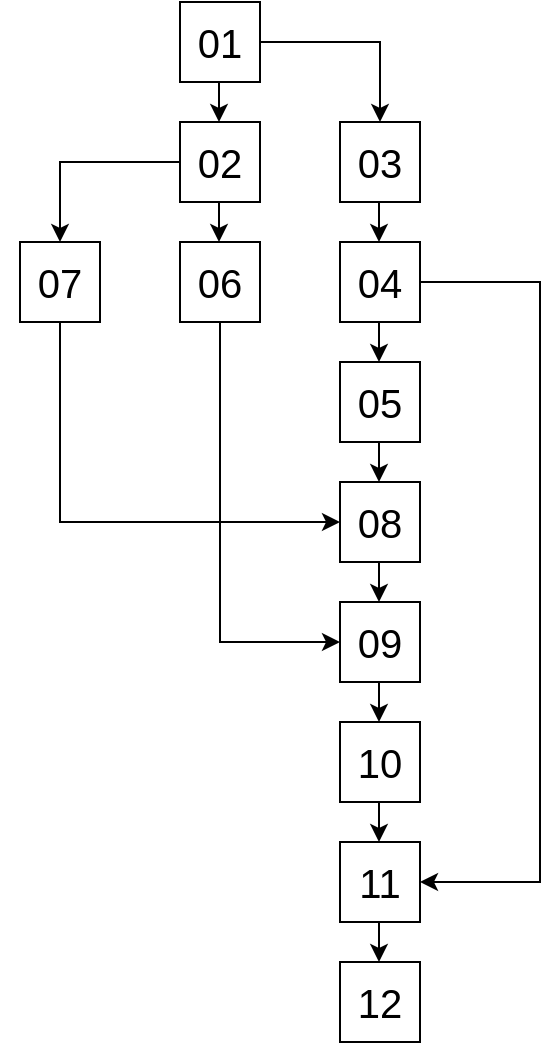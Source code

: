 <mxfile version="20.3.6" type="github">
  <diagram id="Pvqye2yqy1k2d9iiqpBs" name="Page-1">
    <mxGraphModel dx="849" dy="485" grid="1" gridSize="10" guides="1" tooltips="1" connect="1" arrows="1" fold="1" page="1" pageScale="1" pageWidth="827" pageHeight="1169" math="0" shadow="0">
      <root>
        <mxCell id="0" />
        <mxCell id="1" parent="0" />
        <mxCell id="gqR3ZXm67RYqueXKuBJN-1" value="" style="rounded=0;whiteSpace=wrap;html=1;" vertex="1" parent="1">
          <mxGeometry x="280" y="120" width="40" height="40" as="geometry" />
        </mxCell>
        <mxCell id="gqR3ZXm67RYqueXKuBJN-2" value="" style="rounded=0;whiteSpace=wrap;html=1;" vertex="1" parent="1">
          <mxGeometry x="280" y="180" width="40" height="40" as="geometry" />
        </mxCell>
        <mxCell id="gqR3ZXm67RYqueXKuBJN-3" value="" style="rounded=0;whiteSpace=wrap;html=1;" vertex="1" parent="1">
          <mxGeometry x="280" y="240" width="40" height="40" as="geometry" />
        </mxCell>
        <mxCell id="gqR3ZXm67RYqueXKuBJN-4" value="" style="rounded=0;whiteSpace=wrap;html=1;" vertex="1" parent="1">
          <mxGeometry x="200" y="240" width="40" height="40" as="geometry" />
        </mxCell>
        <mxCell id="gqR3ZXm67RYqueXKuBJN-5" value="" style="rounded=0;whiteSpace=wrap;html=1;" vertex="1" parent="1">
          <mxGeometry x="360" y="180" width="40" height="40" as="geometry" />
        </mxCell>
        <mxCell id="gqR3ZXm67RYqueXKuBJN-6" value="" style="rounded=0;whiteSpace=wrap;html=1;" vertex="1" parent="1">
          <mxGeometry x="360" y="240" width="40" height="40" as="geometry" />
        </mxCell>
        <mxCell id="gqR3ZXm67RYqueXKuBJN-7" value="" style="rounded=0;whiteSpace=wrap;html=1;" vertex="1" parent="1">
          <mxGeometry x="360" y="300" width="40" height="40" as="geometry" />
        </mxCell>
        <mxCell id="gqR3ZXm67RYqueXKuBJN-8" value="" style="rounded=0;whiteSpace=wrap;html=1;" vertex="1" parent="1">
          <mxGeometry x="360" y="360" width="40" height="40" as="geometry" />
        </mxCell>
        <mxCell id="gqR3ZXm67RYqueXKuBJN-9" value="" style="rounded=0;whiteSpace=wrap;html=1;" vertex="1" parent="1">
          <mxGeometry x="360" y="420" width="40" height="40" as="geometry" />
        </mxCell>
        <mxCell id="gqR3ZXm67RYqueXKuBJN-10" value="" style="rounded=0;whiteSpace=wrap;html=1;" vertex="1" parent="1">
          <mxGeometry x="360" y="480" width="40" height="40" as="geometry" />
        </mxCell>
        <mxCell id="gqR3ZXm67RYqueXKuBJN-11" value="" style="rounded=0;whiteSpace=wrap;html=1;" vertex="1" parent="1">
          <mxGeometry x="360" y="540" width="40" height="40" as="geometry" />
        </mxCell>
        <mxCell id="gqR3ZXm67RYqueXKuBJN-12" value="" style="rounded=0;whiteSpace=wrap;html=1;" vertex="1" parent="1">
          <mxGeometry x="360" y="600" width="40" height="40" as="geometry" />
        </mxCell>
        <mxCell id="gqR3ZXm67RYqueXKuBJN-13" value="" style="endArrow=classic;html=1;rounded=0;" edge="1" parent="1">
          <mxGeometry width="50" height="50" relative="1" as="geometry">
            <mxPoint x="299.5" y="220" as="sourcePoint" />
            <mxPoint x="299.5" y="240" as="targetPoint" />
          </mxGeometry>
        </mxCell>
        <mxCell id="gqR3ZXm67RYqueXKuBJN-14" value="" style="endArrow=classic;html=1;rounded=0;" edge="1" parent="1">
          <mxGeometry width="50" height="50" relative="1" as="geometry">
            <mxPoint x="299.5" y="160" as="sourcePoint" />
            <mxPoint x="299.5" y="180" as="targetPoint" />
          </mxGeometry>
        </mxCell>
        <mxCell id="gqR3ZXm67RYqueXKuBJN-15" value="" style="endArrow=classic;html=1;rounded=0;" edge="1" parent="1">
          <mxGeometry width="50" height="50" relative="1" as="geometry">
            <mxPoint x="379.5" y="220" as="sourcePoint" />
            <mxPoint x="379.5" y="240" as="targetPoint" />
          </mxGeometry>
        </mxCell>
        <mxCell id="gqR3ZXm67RYqueXKuBJN-16" value="" style="endArrow=classic;html=1;rounded=0;" edge="1" parent="1">
          <mxGeometry width="50" height="50" relative="1" as="geometry">
            <mxPoint x="379.5" y="280" as="sourcePoint" />
            <mxPoint x="379.5" y="300" as="targetPoint" />
          </mxGeometry>
        </mxCell>
        <mxCell id="gqR3ZXm67RYqueXKuBJN-17" value="" style="endArrow=classic;html=1;rounded=0;" edge="1" parent="1">
          <mxGeometry width="50" height="50" relative="1" as="geometry">
            <mxPoint x="379.5" y="340" as="sourcePoint" />
            <mxPoint x="379.5" y="360" as="targetPoint" />
          </mxGeometry>
        </mxCell>
        <mxCell id="gqR3ZXm67RYqueXKuBJN-18" value="" style="endArrow=classic;html=1;rounded=0;" edge="1" parent="1">
          <mxGeometry width="50" height="50" relative="1" as="geometry">
            <mxPoint x="379.5" y="400" as="sourcePoint" />
            <mxPoint x="379.5" y="420" as="targetPoint" />
          </mxGeometry>
        </mxCell>
        <mxCell id="gqR3ZXm67RYqueXKuBJN-19" value="" style="endArrow=classic;html=1;rounded=0;" edge="1" parent="1">
          <mxGeometry width="50" height="50" relative="1" as="geometry">
            <mxPoint x="379.5" y="460" as="sourcePoint" />
            <mxPoint x="379.5" y="480" as="targetPoint" />
          </mxGeometry>
        </mxCell>
        <mxCell id="gqR3ZXm67RYqueXKuBJN-20" value="" style="endArrow=classic;html=1;rounded=0;" edge="1" parent="1">
          <mxGeometry width="50" height="50" relative="1" as="geometry">
            <mxPoint x="379.5" y="520" as="sourcePoint" />
            <mxPoint x="379.5" y="540" as="targetPoint" />
          </mxGeometry>
        </mxCell>
        <mxCell id="gqR3ZXm67RYqueXKuBJN-21" value="" style="endArrow=classic;html=1;rounded=0;exitX=1;exitY=0.5;exitDx=0;exitDy=0;entryX=0.5;entryY=0;entryDx=0;entryDy=0;" edge="1" parent="1" source="gqR3ZXm67RYqueXKuBJN-1" target="gqR3ZXm67RYqueXKuBJN-5">
          <mxGeometry width="50" height="50" relative="1" as="geometry">
            <mxPoint x="520" y="320" as="sourcePoint" />
            <mxPoint x="520" y="340" as="targetPoint" />
            <Array as="points">
              <mxPoint x="380" y="140" />
            </Array>
          </mxGeometry>
        </mxCell>
        <mxCell id="gqR3ZXm67RYqueXKuBJN-22" value="" style="endArrow=classic;html=1;rounded=0;exitX=1;exitY=0.5;exitDx=0;exitDy=0;entryX=0.5;entryY=0;entryDx=0;entryDy=0;" edge="1" parent="1">
          <mxGeometry width="50" height="50" relative="1" as="geometry">
            <mxPoint x="280" y="200" as="sourcePoint" />
            <mxPoint x="220" y="240" as="targetPoint" />
            <Array as="points">
              <mxPoint x="220" y="200" />
            </Array>
          </mxGeometry>
        </mxCell>
        <mxCell id="gqR3ZXm67RYqueXKuBJN-23" value="" style="endArrow=classic;html=1;rounded=0;exitX=1;exitY=0.5;exitDx=0;exitDy=0;entryX=1;entryY=0.5;entryDx=0;entryDy=0;" edge="1" parent="1" target="gqR3ZXm67RYqueXKuBJN-11">
          <mxGeometry width="50" height="50" relative="1" as="geometry">
            <mxPoint x="400" y="260" as="sourcePoint" />
            <mxPoint x="460" y="300" as="targetPoint" />
            <Array as="points">
              <mxPoint x="460" y="260" />
              <mxPoint x="460" y="560" />
            </Array>
          </mxGeometry>
        </mxCell>
        <mxCell id="gqR3ZXm67RYqueXKuBJN-24" value="" style="endArrow=classic;html=1;rounded=0;" edge="1" parent="1">
          <mxGeometry width="50" height="50" relative="1" as="geometry">
            <mxPoint x="379.5" y="580" as="sourcePoint" />
            <mxPoint x="379.5" y="600" as="targetPoint" />
          </mxGeometry>
        </mxCell>
        <mxCell id="gqR3ZXm67RYqueXKuBJN-25" value="" style="endArrow=classic;html=1;rounded=0;exitX=0.5;exitY=1;exitDx=0;exitDy=0;entryX=0;entryY=0.5;entryDx=0;entryDy=0;" edge="1" parent="1" source="gqR3ZXm67RYqueXKuBJN-4" target="gqR3ZXm67RYqueXKuBJN-8">
          <mxGeometry width="50" height="50" relative="1" as="geometry">
            <mxPoint x="220" y="290" as="sourcePoint" />
            <mxPoint x="160" y="330" as="targetPoint" />
            <Array as="points">
              <mxPoint x="220" y="380" />
            </Array>
          </mxGeometry>
        </mxCell>
        <mxCell id="gqR3ZXm67RYqueXKuBJN-26" value="" style="endArrow=classic;html=1;rounded=0;exitX=0.5;exitY=1;exitDx=0;exitDy=0;" edge="1" parent="1" source="gqR3ZXm67RYqueXKuBJN-3">
          <mxGeometry width="50" height="50" relative="1" as="geometry">
            <mxPoint x="300" y="340" as="sourcePoint" />
            <mxPoint x="360" y="440" as="targetPoint" />
            <Array as="points">
              <mxPoint x="300" y="440" />
            </Array>
          </mxGeometry>
        </mxCell>
        <mxCell id="gqR3ZXm67RYqueXKuBJN-27" value="&lt;font style=&quot;font-size: 20px;&quot;&gt;01&lt;/font&gt;" style="text;html=1;strokeColor=none;fillColor=none;align=center;verticalAlign=middle;whiteSpace=wrap;rounded=0;" vertex="1" parent="1">
          <mxGeometry x="270" y="125" width="60" height="30" as="geometry" />
        </mxCell>
        <mxCell id="gqR3ZXm67RYqueXKuBJN-28" value="&lt;font style=&quot;font-size: 20px;&quot;&gt;02&lt;/font&gt;" style="text;html=1;strokeColor=none;fillColor=none;align=center;verticalAlign=middle;whiteSpace=wrap;rounded=0;" vertex="1" parent="1">
          <mxGeometry x="270" y="185" width="60" height="30" as="geometry" />
        </mxCell>
        <mxCell id="gqR3ZXm67RYqueXKuBJN-29" value="&lt;font style=&quot;font-size: 20px;&quot;&gt;03&lt;/font&gt;" style="text;html=1;strokeColor=none;fillColor=none;align=center;verticalAlign=middle;whiteSpace=wrap;rounded=0;" vertex="1" parent="1">
          <mxGeometry x="350" y="185" width="60" height="30" as="geometry" />
        </mxCell>
        <mxCell id="gqR3ZXm67RYqueXKuBJN-30" value="&lt;font style=&quot;font-size: 20px;&quot;&gt;04&lt;/font&gt;" style="text;html=1;strokeColor=none;fillColor=none;align=center;verticalAlign=middle;whiteSpace=wrap;rounded=0;" vertex="1" parent="1">
          <mxGeometry x="350" y="245" width="60" height="30" as="geometry" />
        </mxCell>
        <mxCell id="gqR3ZXm67RYqueXKuBJN-31" value="&lt;font style=&quot;font-size: 20px;&quot;&gt;05&lt;/font&gt;" style="text;html=1;strokeColor=none;fillColor=none;align=center;verticalAlign=middle;whiteSpace=wrap;rounded=0;" vertex="1" parent="1">
          <mxGeometry x="350" y="305" width="60" height="30" as="geometry" />
        </mxCell>
        <mxCell id="gqR3ZXm67RYqueXKuBJN-32" value="&lt;font style=&quot;font-size: 20px;&quot;&gt;08&lt;/font&gt;" style="text;html=1;strokeColor=none;fillColor=none;align=center;verticalAlign=middle;whiteSpace=wrap;rounded=0;" vertex="1" parent="1">
          <mxGeometry x="350" y="365" width="60" height="30" as="geometry" />
        </mxCell>
        <mxCell id="gqR3ZXm67RYqueXKuBJN-33" value="&lt;font style=&quot;font-size: 20px;&quot;&gt;09&lt;/font&gt;" style="text;html=1;strokeColor=none;fillColor=none;align=center;verticalAlign=middle;whiteSpace=wrap;rounded=0;" vertex="1" parent="1">
          <mxGeometry x="350" y="425" width="60" height="30" as="geometry" />
        </mxCell>
        <mxCell id="gqR3ZXm67RYqueXKuBJN-34" value="&lt;font style=&quot;font-size: 20px;&quot;&gt;10&lt;/font&gt;" style="text;html=1;strokeColor=none;fillColor=none;align=center;verticalAlign=middle;whiteSpace=wrap;rounded=0;" vertex="1" parent="1">
          <mxGeometry x="350" y="485" width="60" height="30" as="geometry" />
        </mxCell>
        <mxCell id="gqR3ZXm67RYqueXKuBJN-35" value="&lt;font style=&quot;font-size: 20px;&quot;&gt;11&lt;/font&gt;" style="text;html=1;strokeColor=none;fillColor=none;align=center;verticalAlign=middle;whiteSpace=wrap;rounded=0;" vertex="1" parent="1">
          <mxGeometry x="350" y="545" width="60" height="30" as="geometry" />
        </mxCell>
        <mxCell id="gqR3ZXm67RYqueXKuBJN-36" value="&lt;font style=&quot;font-size: 20px;&quot;&gt;12&lt;/font&gt;" style="text;html=1;strokeColor=none;fillColor=none;align=center;verticalAlign=middle;whiteSpace=wrap;rounded=0;" vertex="1" parent="1">
          <mxGeometry x="350" y="605" width="60" height="30" as="geometry" />
        </mxCell>
        <mxCell id="gqR3ZXm67RYqueXKuBJN-37" value="&lt;font style=&quot;font-size: 20px;&quot;&gt;07&lt;/font&gt;" style="text;html=1;strokeColor=none;fillColor=none;align=center;verticalAlign=middle;whiteSpace=wrap;rounded=0;" vertex="1" parent="1">
          <mxGeometry x="190" y="245" width="60" height="30" as="geometry" />
        </mxCell>
        <mxCell id="gqR3ZXm67RYqueXKuBJN-38" value="&lt;font style=&quot;font-size: 20px;&quot;&gt;06&lt;/font&gt;" style="text;html=1;strokeColor=none;fillColor=none;align=center;verticalAlign=middle;whiteSpace=wrap;rounded=0;" vertex="1" parent="1">
          <mxGeometry x="270" y="245" width="60" height="30" as="geometry" />
        </mxCell>
      </root>
    </mxGraphModel>
  </diagram>
</mxfile>
